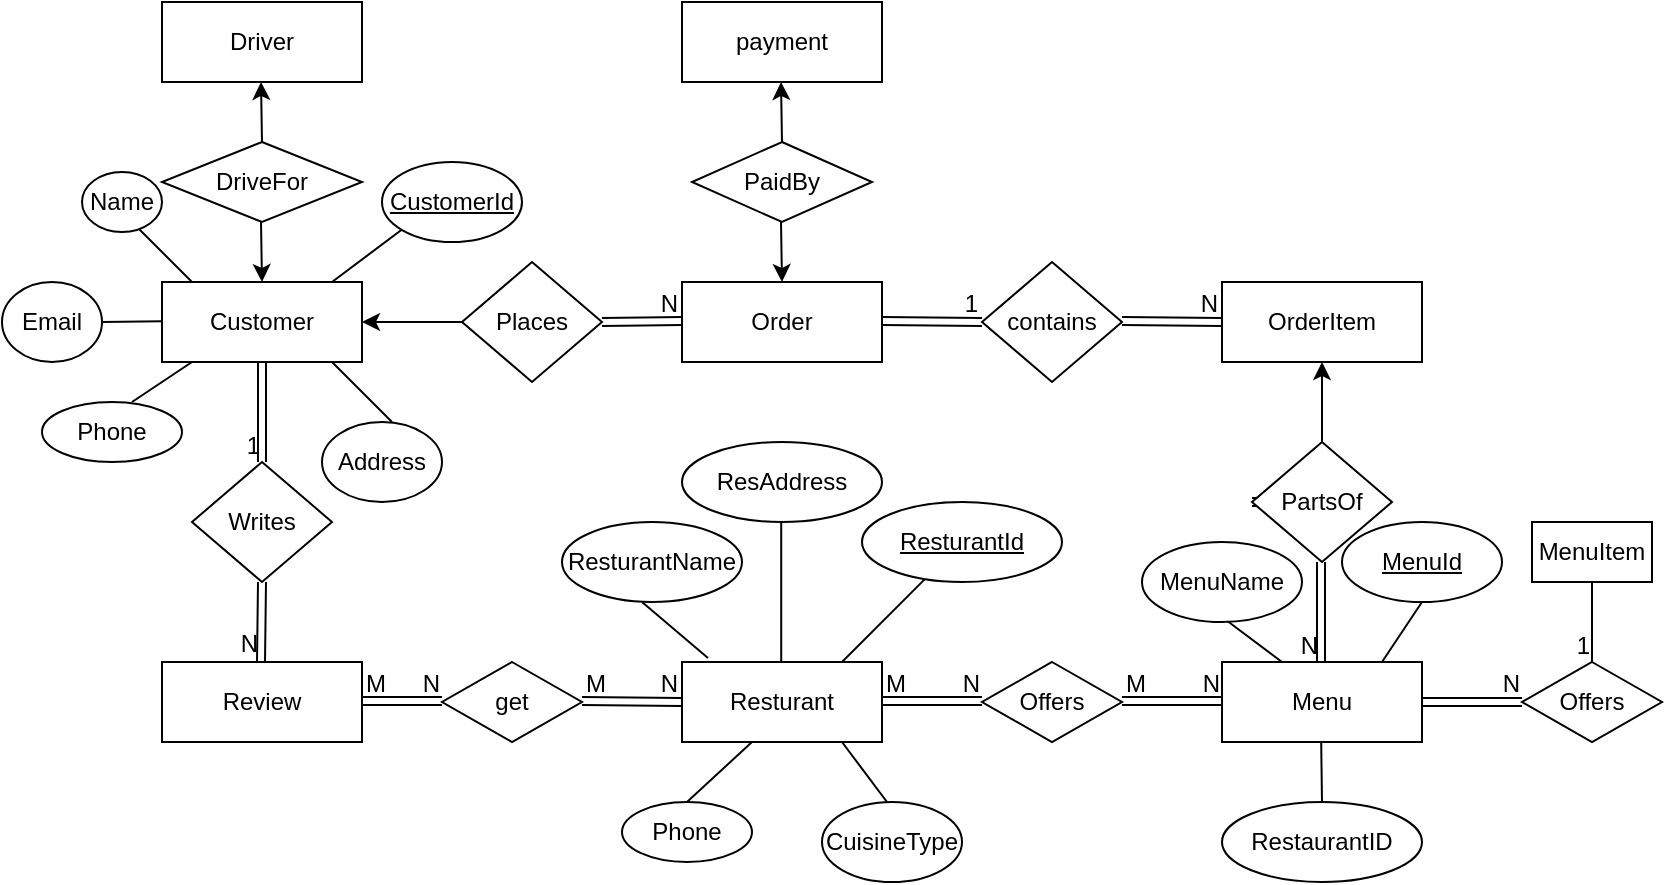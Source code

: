 <mxfile version="24.5.2" type="github">
  <diagram id="R2lEEEUBdFMjLlhIrx00" name="Page-1">
    <mxGraphModel dx="907" dy="418" grid="1" gridSize="10" guides="1" tooltips="1" connect="1" arrows="1" fold="1" page="1" pageScale="1" pageWidth="850" pageHeight="1100" math="0" shadow="0" extFonts="Permanent Marker^https://fonts.googleapis.com/css?family=Permanent+Marker">
      <root>
        <mxCell id="0" />
        <mxCell id="1" parent="0" />
        <mxCell id="y0n2fc8zz_9W35fDwO32-1" value="Customer" style="whiteSpace=wrap;html=1;align=center;" vertex="1" parent="1">
          <mxGeometry x="80" y="160" width="100" height="40" as="geometry" />
        </mxCell>
        <mxCell id="y0n2fc8zz_9W35fDwO32-16" value="" style="edgeStyle=orthogonalEdgeStyle;rounded=0;orthogonalLoop=1;jettySize=auto;html=1;" edge="1" parent="1" source="y0n2fc8zz_9W35fDwO32-2" target="y0n2fc8zz_9W35fDwO32-1">
          <mxGeometry relative="1" as="geometry" />
        </mxCell>
        <mxCell id="y0n2fc8zz_9W35fDwO32-2" value="Places" style="shape=rhombus;perimeter=rhombusPerimeter;whiteSpace=wrap;html=1;align=center;" vertex="1" parent="1">
          <mxGeometry x="230" y="150" width="70" height="60" as="geometry" />
        </mxCell>
        <mxCell id="y0n2fc8zz_9W35fDwO32-3" value="Order" style="whiteSpace=wrap;html=1;align=center;" vertex="1" parent="1">
          <mxGeometry x="340" y="160" width="100" height="40" as="geometry" />
        </mxCell>
        <mxCell id="y0n2fc8zz_9W35fDwO32-4" value="" style="shape=link;html=1;rounded=0;" edge="1" parent="1">
          <mxGeometry relative="1" as="geometry">
            <mxPoint x="300" y="180" as="sourcePoint" />
            <mxPoint x="340" y="179.5" as="targetPoint" />
          </mxGeometry>
        </mxCell>
        <mxCell id="y0n2fc8zz_9W35fDwO32-5" value="N" style="resizable=0;html=1;whiteSpace=wrap;align=right;verticalAlign=bottom;" connectable="0" vertex="1" parent="y0n2fc8zz_9W35fDwO32-4">
          <mxGeometry x="1" relative="1" as="geometry" />
        </mxCell>
        <mxCell id="y0n2fc8zz_9W35fDwO32-6" value="" style="shape=link;html=1;rounded=0;" edge="1" parent="1">
          <mxGeometry relative="1" as="geometry">
            <mxPoint x="440" y="179.5" as="sourcePoint" />
            <mxPoint x="490" y="180" as="targetPoint" />
          </mxGeometry>
        </mxCell>
        <mxCell id="y0n2fc8zz_9W35fDwO32-7" value="1" style="resizable=0;html=1;whiteSpace=wrap;align=right;verticalAlign=bottom;" connectable="0" vertex="1" parent="y0n2fc8zz_9W35fDwO32-6">
          <mxGeometry x="1" relative="1" as="geometry" />
        </mxCell>
        <mxCell id="y0n2fc8zz_9W35fDwO32-11" value="contains" style="shape=rhombus;perimeter=rhombusPerimeter;whiteSpace=wrap;html=1;align=center;" vertex="1" parent="1">
          <mxGeometry x="490" y="150" width="70" height="60" as="geometry" />
        </mxCell>
        <mxCell id="y0n2fc8zz_9W35fDwO32-12" value="OrderItem" style="whiteSpace=wrap;html=1;align=center;" vertex="1" parent="1">
          <mxGeometry x="610" y="160" width="100" height="40" as="geometry" />
        </mxCell>
        <mxCell id="y0n2fc8zz_9W35fDwO32-13" value="" style="shape=link;html=1;rounded=0;" edge="1" parent="1">
          <mxGeometry relative="1" as="geometry">
            <mxPoint x="560" y="179.5" as="sourcePoint" />
            <mxPoint x="610" y="180" as="targetPoint" />
          </mxGeometry>
        </mxCell>
        <mxCell id="y0n2fc8zz_9W35fDwO32-14" value="N" style="resizable=0;html=1;whiteSpace=wrap;align=right;verticalAlign=bottom;" connectable="0" vertex="1" parent="y0n2fc8zz_9W35fDwO32-13">
          <mxGeometry x="1" relative="1" as="geometry" />
        </mxCell>
        <mxCell id="y0n2fc8zz_9W35fDwO32-18" value="Review" style="whiteSpace=wrap;html=1;align=center;" vertex="1" parent="1">
          <mxGeometry x="80" y="350" width="100" height="40" as="geometry" />
        </mxCell>
        <mxCell id="y0n2fc8zz_9W35fDwO32-19" value="Writes" style="shape=rhombus;perimeter=rhombusPerimeter;whiteSpace=wrap;html=1;align=center;" vertex="1" parent="1">
          <mxGeometry x="95" y="250" width="70" height="60" as="geometry" />
        </mxCell>
        <mxCell id="y0n2fc8zz_9W35fDwO32-20" value="" style="shape=link;html=1;rounded=0;exitX=0.5;exitY=1;exitDx=0;exitDy=0;entryX=0.5;entryY=0;entryDx=0;entryDy=0;" edge="1" parent="1" source="y0n2fc8zz_9W35fDwO32-1" target="y0n2fc8zz_9W35fDwO32-19">
          <mxGeometry relative="1" as="geometry">
            <mxPoint x="110" y="190" as="sourcePoint" />
            <mxPoint x="130" y="200" as="targetPoint" />
          </mxGeometry>
        </mxCell>
        <mxCell id="y0n2fc8zz_9W35fDwO32-21" value="1" style="resizable=0;html=1;whiteSpace=wrap;align=right;verticalAlign=bottom;" connectable="0" vertex="1" parent="y0n2fc8zz_9W35fDwO32-20">
          <mxGeometry x="1" relative="1" as="geometry" />
        </mxCell>
        <mxCell id="y0n2fc8zz_9W35fDwO32-22" value="" style="shape=link;html=1;rounded=0;" edge="1" parent="1">
          <mxGeometry relative="1" as="geometry">
            <mxPoint x="130" y="310" as="sourcePoint" />
            <mxPoint x="129.5" y="350" as="targetPoint" />
          </mxGeometry>
        </mxCell>
        <mxCell id="y0n2fc8zz_9W35fDwO32-23" value="N" style="resizable=0;html=1;whiteSpace=wrap;align=right;verticalAlign=bottom;" connectable="0" vertex="1" parent="y0n2fc8zz_9W35fDwO32-22">
          <mxGeometry x="1" relative="1" as="geometry" />
        </mxCell>
        <mxCell id="y0n2fc8zz_9W35fDwO32-24" value="Resturant" style="whiteSpace=wrap;html=1;align=center;" vertex="1" parent="1">
          <mxGeometry x="340" y="350" width="100" height="40" as="geometry" />
        </mxCell>
        <mxCell id="y0n2fc8zz_9W35fDwO32-25" value="Offers" style="shape=rhombus;perimeter=rhombusPerimeter;whiteSpace=wrap;html=1;align=center;" vertex="1" parent="1">
          <mxGeometry x="490" y="350" width="70" height="40" as="geometry" />
        </mxCell>
        <mxCell id="y0n2fc8zz_9W35fDwO32-26" value="Menu" style="whiteSpace=wrap;html=1;align=center;" vertex="1" parent="1">
          <mxGeometry x="610" y="350" width="100" height="40" as="geometry" />
        </mxCell>
        <mxCell id="y0n2fc8zz_9W35fDwO32-27" value="" style="shape=link;html=1;rounded=0;" edge="1" parent="1">
          <mxGeometry relative="1" as="geometry">
            <mxPoint x="440" y="369.5" as="sourcePoint" />
            <mxPoint x="490" y="369.5" as="targetPoint" />
          </mxGeometry>
        </mxCell>
        <mxCell id="y0n2fc8zz_9W35fDwO32-28" value="M" style="resizable=0;html=1;whiteSpace=wrap;align=left;verticalAlign=bottom;" connectable="0" vertex="1" parent="y0n2fc8zz_9W35fDwO32-27">
          <mxGeometry x="-1" relative="1" as="geometry" />
        </mxCell>
        <mxCell id="y0n2fc8zz_9W35fDwO32-29" value="N" style="resizable=0;html=1;whiteSpace=wrap;align=right;verticalAlign=bottom;" connectable="0" vertex="1" parent="y0n2fc8zz_9W35fDwO32-27">
          <mxGeometry x="1" relative="1" as="geometry" />
        </mxCell>
        <mxCell id="y0n2fc8zz_9W35fDwO32-30" value="" style="shape=link;html=1;rounded=0;" edge="1" parent="1">
          <mxGeometry relative="1" as="geometry">
            <mxPoint x="560" y="369.5" as="sourcePoint" />
            <mxPoint x="610" y="369.5" as="targetPoint" />
          </mxGeometry>
        </mxCell>
        <mxCell id="y0n2fc8zz_9W35fDwO32-31" value="M" style="resizable=0;html=1;whiteSpace=wrap;align=left;verticalAlign=bottom;" connectable="0" vertex="1" parent="y0n2fc8zz_9W35fDwO32-30">
          <mxGeometry x="-1" relative="1" as="geometry" />
        </mxCell>
        <mxCell id="y0n2fc8zz_9W35fDwO32-32" value="N" style="resizable=0;html=1;whiteSpace=wrap;align=right;verticalAlign=bottom;" connectable="0" vertex="1" parent="y0n2fc8zz_9W35fDwO32-30">
          <mxGeometry x="1" relative="1" as="geometry" />
        </mxCell>
        <mxCell id="y0n2fc8zz_9W35fDwO32-36" value="" style="endArrow=classic;html=1;rounded=0;exitX=0.5;exitY=0;exitDx=0;exitDy=0;entryX=0.5;entryY=1;entryDx=0;entryDy=0;" edge="1" parent="1" source="y0n2fc8zz_9W35fDwO32-33" target="y0n2fc8zz_9W35fDwO32-12">
          <mxGeometry width="50" height="50" relative="1" as="geometry">
            <mxPoint x="659.5" y="200" as="sourcePoint" />
            <mxPoint x="660" y="220" as="targetPoint" />
          </mxGeometry>
        </mxCell>
        <mxCell id="y0n2fc8zz_9W35fDwO32-42" value="get" style="shape=rhombus;perimeter=rhombusPerimeter;whiteSpace=wrap;html=1;align=center;" vertex="1" parent="1">
          <mxGeometry x="220" y="350" width="70" height="40" as="geometry" />
        </mxCell>
        <mxCell id="y0n2fc8zz_9W35fDwO32-55" value="payment" style="whiteSpace=wrap;html=1;align=center;" vertex="1" parent="1">
          <mxGeometry x="340" y="20" width="100" height="40" as="geometry" />
        </mxCell>
        <mxCell id="y0n2fc8zz_9W35fDwO32-57" value="" style="shape=link;html=1;rounded=0;" edge="1" parent="1" target="y0n2fc8zz_9W35fDwO32-33">
          <mxGeometry relative="1" as="geometry">
            <mxPoint x="659.5" y="270" as="sourcePoint" />
            <mxPoint x="659.5" y="320" as="targetPoint" />
          </mxGeometry>
        </mxCell>
        <mxCell id="y0n2fc8zz_9W35fDwO32-33" value="PartsOf" style="shape=rhombus;perimeter=rhombusPerimeter;whiteSpace=wrap;html=1;align=center;" vertex="1" parent="1">
          <mxGeometry x="625" y="240" width="70" height="60" as="geometry" />
        </mxCell>
        <mxCell id="y0n2fc8zz_9W35fDwO32-59" value="PaidBy" style="shape=rhombus;perimeter=rhombusPerimeter;whiteSpace=wrap;html=1;align=center;" vertex="1" parent="1">
          <mxGeometry x="345" y="90" width="90" height="40" as="geometry" />
        </mxCell>
        <mxCell id="y0n2fc8zz_9W35fDwO32-62" value="" style="endArrow=classic;html=1;rounded=0;" edge="1" parent="1">
          <mxGeometry relative="1" as="geometry">
            <mxPoint x="390" y="90" as="sourcePoint" />
            <mxPoint x="389.5" y="60" as="targetPoint" />
          </mxGeometry>
        </mxCell>
        <mxCell id="y0n2fc8zz_9W35fDwO32-64" value="" style="endArrow=classic;html=1;rounded=0;" edge="1" parent="1">
          <mxGeometry width="50" height="50" relative="1" as="geometry">
            <mxPoint x="389.5" y="130" as="sourcePoint" />
            <mxPoint x="390" y="160" as="targetPoint" />
          </mxGeometry>
        </mxCell>
        <mxCell id="y0n2fc8zz_9W35fDwO32-73" value="" style="shape=link;html=1;rounded=0;" edge="1" parent="1">
          <mxGeometry relative="1" as="geometry">
            <mxPoint x="180" y="369.5" as="sourcePoint" />
            <mxPoint x="220" y="369.5" as="targetPoint" />
          </mxGeometry>
        </mxCell>
        <mxCell id="y0n2fc8zz_9W35fDwO32-74" value="M" style="resizable=0;html=1;whiteSpace=wrap;align=left;verticalAlign=bottom;" connectable="0" vertex="1" parent="y0n2fc8zz_9W35fDwO32-73">
          <mxGeometry x="-1" relative="1" as="geometry" />
        </mxCell>
        <mxCell id="y0n2fc8zz_9W35fDwO32-75" value="N" style="resizable=0;html=1;whiteSpace=wrap;align=right;verticalAlign=bottom;" connectable="0" vertex="1" parent="y0n2fc8zz_9W35fDwO32-73">
          <mxGeometry x="1" relative="1" as="geometry" />
        </mxCell>
        <mxCell id="y0n2fc8zz_9W35fDwO32-76" value="" style="shape=link;html=1;rounded=0;" edge="1" parent="1">
          <mxGeometry relative="1" as="geometry">
            <mxPoint x="290" y="369.5" as="sourcePoint" />
            <mxPoint x="340" y="370" as="targetPoint" />
          </mxGeometry>
        </mxCell>
        <mxCell id="y0n2fc8zz_9W35fDwO32-77" value="M" style="resizable=0;html=1;whiteSpace=wrap;align=left;verticalAlign=bottom;" connectable="0" vertex="1" parent="y0n2fc8zz_9W35fDwO32-76">
          <mxGeometry x="-1" relative="1" as="geometry" />
        </mxCell>
        <mxCell id="y0n2fc8zz_9W35fDwO32-78" value="N" style="resizable=0;html=1;whiteSpace=wrap;align=right;verticalAlign=bottom;" connectable="0" vertex="1" parent="y0n2fc8zz_9W35fDwO32-76">
          <mxGeometry x="1" relative="1" as="geometry" />
        </mxCell>
        <mxCell id="y0n2fc8zz_9W35fDwO32-79" value="" style="shape=link;html=1;rounded=0;" edge="1" parent="1">
          <mxGeometry relative="1" as="geometry">
            <mxPoint x="659.5" y="300" as="sourcePoint" />
            <mxPoint x="659.5" y="350" as="targetPoint" />
          </mxGeometry>
        </mxCell>
        <mxCell id="y0n2fc8zz_9W35fDwO32-80" value="N" style="resizable=0;html=1;whiteSpace=wrap;align=right;verticalAlign=bottom;" connectable="0" vertex="1" parent="y0n2fc8zz_9W35fDwO32-79">
          <mxGeometry x="1" relative="1" as="geometry" />
        </mxCell>
        <mxCell id="y0n2fc8zz_9W35fDwO32-81" value="DriveFor" style="shape=rhombus;perimeter=rhombusPerimeter;whiteSpace=wrap;html=1;align=center;" vertex="1" parent="1">
          <mxGeometry x="80" y="90" width="100" height="40" as="geometry" />
        </mxCell>
        <mxCell id="y0n2fc8zz_9W35fDwO32-82" value="Driver" style="whiteSpace=wrap;html=1;align=center;" vertex="1" parent="1">
          <mxGeometry x="80" y="20" width="100" height="40" as="geometry" />
        </mxCell>
        <mxCell id="y0n2fc8zz_9W35fDwO32-85" value="" style="endArrow=classic;html=1;rounded=0;" edge="1" parent="1">
          <mxGeometry width="50" height="50" relative="1" as="geometry">
            <mxPoint x="130" y="90" as="sourcePoint" />
            <mxPoint x="129.5" y="60" as="targetPoint" />
          </mxGeometry>
        </mxCell>
        <mxCell id="y0n2fc8zz_9W35fDwO32-87" value="" style="endArrow=classic;html=1;rounded=0;" edge="1" parent="1">
          <mxGeometry width="50" height="50" relative="1" as="geometry">
            <mxPoint x="129.5" y="130" as="sourcePoint" />
            <mxPoint x="130" y="160" as="targetPoint" />
          </mxGeometry>
        </mxCell>
        <mxCell id="y0n2fc8zz_9W35fDwO32-89" value="" style="endArrow=none;html=1;rounded=0;" edge="1" parent="1">
          <mxGeometry width="50" height="50" relative="1" as="geometry">
            <mxPoint x="165" y="160" as="sourcePoint" />
            <mxPoint x="205" y="130" as="targetPoint" />
          </mxGeometry>
        </mxCell>
        <mxCell id="y0n2fc8zz_9W35fDwO32-90" value="&lt;u&gt;CustomerId&lt;/u&gt;" style="ellipse;whiteSpace=wrap;html=1;align=center;" vertex="1" parent="1">
          <mxGeometry x="190" y="100" width="70" height="40" as="geometry" />
        </mxCell>
        <mxCell id="y0n2fc8zz_9W35fDwO32-91" value="" style="endArrow=none;html=1;rounded=0;" edge="1" parent="1">
          <mxGeometry width="50" height="50" relative="1" as="geometry">
            <mxPoint x="95" y="160" as="sourcePoint" />
            <mxPoint x="65" y="130" as="targetPoint" />
          </mxGeometry>
        </mxCell>
        <mxCell id="y0n2fc8zz_9W35fDwO32-92" value="Name" style="ellipse;whiteSpace=wrap;html=1;align=center;" vertex="1" parent="1">
          <mxGeometry x="40" y="105" width="40" height="30" as="geometry" />
        </mxCell>
        <mxCell id="y0n2fc8zz_9W35fDwO32-93" value="" style="endArrow=none;html=1;rounded=0;" edge="1" parent="1">
          <mxGeometry width="50" height="50" relative="1" as="geometry">
            <mxPoint x="65" y="220" as="sourcePoint" />
            <mxPoint x="95" y="200" as="targetPoint" />
          </mxGeometry>
        </mxCell>
        <mxCell id="y0n2fc8zz_9W35fDwO32-94" value="Phone" style="ellipse;whiteSpace=wrap;html=1;align=center;" vertex="1" parent="1">
          <mxGeometry x="20" y="220" width="70" height="30" as="geometry" />
        </mxCell>
        <mxCell id="y0n2fc8zz_9W35fDwO32-95" value="" style="endArrow=none;html=1;rounded=0;" edge="1" parent="1">
          <mxGeometry width="50" height="50" relative="1" as="geometry">
            <mxPoint x="165" y="200" as="sourcePoint" />
            <mxPoint x="195" y="230" as="targetPoint" />
          </mxGeometry>
        </mxCell>
        <mxCell id="y0n2fc8zz_9W35fDwO32-96" value="Address" style="ellipse;whiteSpace=wrap;html=1;align=center;" vertex="1" parent="1">
          <mxGeometry x="160" y="230" width="60" height="40" as="geometry" />
        </mxCell>
        <mxCell id="y0n2fc8zz_9W35fDwO32-97" value="" style="endArrow=none;html=1;rounded=0;" edge="1" parent="1" source="y0n2fc8zz_9W35fDwO32-98">
          <mxGeometry width="50" height="50" relative="1" as="geometry">
            <mxPoint x="40" y="179.6" as="sourcePoint" />
            <mxPoint x="80" y="179.6" as="targetPoint" />
          </mxGeometry>
        </mxCell>
        <mxCell id="y0n2fc8zz_9W35fDwO32-99" value="" style="endArrow=none;html=1;rounded=0;" edge="1" parent="1" target="y0n2fc8zz_9W35fDwO32-98">
          <mxGeometry width="50" height="50" relative="1" as="geometry">
            <mxPoint x="40" y="179.6" as="sourcePoint" />
            <mxPoint x="80" y="179.6" as="targetPoint" />
          </mxGeometry>
        </mxCell>
        <mxCell id="y0n2fc8zz_9W35fDwO32-98" value="Email" style="ellipse;whiteSpace=wrap;html=1;align=center;" vertex="1" parent="1">
          <mxGeometry y="160" width="50" height="40" as="geometry" />
        </mxCell>
        <mxCell id="y0n2fc8zz_9W35fDwO32-100" value="" style="endArrow=none;html=1;rounded=0;" edge="1" parent="1" target="y0n2fc8zz_9W35fDwO32-101">
          <mxGeometry width="50" height="50" relative="1" as="geometry">
            <mxPoint x="420" y="350" as="sourcePoint" />
            <mxPoint x="460" y="330" as="targetPoint" />
          </mxGeometry>
        </mxCell>
        <mxCell id="y0n2fc8zz_9W35fDwO32-101" value="&lt;u&gt;ResturantId&lt;/u&gt;" style="ellipse;whiteSpace=wrap;html=1;align=center;" vertex="1" parent="1">
          <mxGeometry x="430" y="270" width="100" height="40" as="geometry" />
        </mxCell>
        <mxCell id="y0n2fc8zz_9W35fDwO32-102" value="" style="endArrow=none;html=1;rounded=0;exitX=0.13;exitY=-0.05;exitDx=0;exitDy=0;exitPerimeter=0;" edge="1" parent="1" source="y0n2fc8zz_9W35fDwO32-24">
          <mxGeometry width="50" height="50" relative="1" as="geometry">
            <mxPoint x="360" y="340" as="sourcePoint" />
            <mxPoint x="320" y="320" as="targetPoint" />
          </mxGeometry>
        </mxCell>
        <mxCell id="y0n2fc8zz_9W35fDwO32-103" value="ResturantName" style="ellipse;whiteSpace=wrap;html=1;align=center;" vertex="1" parent="1">
          <mxGeometry x="280" y="280" width="90" height="40" as="geometry" />
        </mxCell>
        <mxCell id="y0n2fc8zz_9W35fDwO32-104" value="" style="endArrow=none;html=1;rounded=0;" edge="1" parent="1">
          <mxGeometry width="50" height="50" relative="1" as="geometry">
            <mxPoint x="389.6" y="350" as="sourcePoint" />
            <mxPoint x="389.6" y="280" as="targetPoint" />
          </mxGeometry>
        </mxCell>
        <mxCell id="y0n2fc8zz_9W35fDwO32-105" value="ResAddress" style="ellipse;whiteSpace=wrap;html=1;align=center;" vertex="1" parent="1">
          <mxGeometry x="340" y="240" width="100" height="40" as="geometry" />
        </mxCell>
        <mxCell id="y0n2fc8zz_9W35fDwO32-106" value="" style="endArrow=none;html=1;rounded=0;" edge="1" parent="1" target="y0n2fc8zz_9W35fDwO32-107">
          <mxGeometry width="50" height="50" relative="1" as="geometry">
            <mxPoint x="350" y="430" as="sourcePoint" />
            <mxPoint x="370" y="390" as="targetPoint" />
          </mxGeometry>
        </mxCell>
        <mxCell id="y0n2fc8zz_9W35fDwO32-107" value="Phone" style="ellipse;whiteSpace=wrap;html=1;align=center;" vertex="1" parent="1">
          <mxGeometry x="310" y="420" width="65" height="30" as="geometry" />
        </mxCell>
        <mxCell id="y0n2fc8zz_9W35fDwO32-108" value="" style="endArrow=none;html=1;rounded=0;exitX=0.5;exitY=0;exitDx=0;exitDy=0;" edge="1" parent="1" source="y0n2fc8zz_9W35fDwO32-107">
          <mxGeometry width="50" height="50" relative="1" as="geometry">
            <mxPoint x="325" y="440" as="sourcePoint" />
            <mxPoint x="375" y="390" as="targetPoint" />
          </mxGeometry>
        </mxCell>
        <mxCell id="y0n2fc8zz_9W35fDwO32-109" value="" style="endArrow=none;html=1;rounded=0;" edge="1" parent="1">
          <mxGeometry width="50" height="50" relative="1" as="geometry">
            <mxPoint x="450" y="430" as="sourcePoint" />
            <mxPoint x="420" y="390" as="targetPoint" />
          </mxGeometry>
        </mxCell>
        <mxCell id="y0n2fc8zz_9W35fDwO32-110" value="CuisineType" style="ellipse;whiteSpace=wrap;html=1;align=center;" vertex="1" parent="1">
          <mxGeometry x="410" y="420" width="70" height="40" as="geometry" />
        </mxCell>
        <mxCell id="y0n2fc8zz_9W35fDwO32-111" value="" style="endArrow=none;html=1;rounded=0;" edge="1" parent="1">
          <mxGeometry width="50" height="50" relative="1" as="geometry">
            <mxPoint x="690" y="350" as="sourcePoint" />
            <mxPoint x="710" y="320" as="targetPoint" />
          </mxGeometry>
        </mxCell>
        <mxCell id="y0n2fc8zz_9W35fDwO32-112" value="&lt;u&gt;MenuId&lt;/u&gt;" style="ellipse;whiteSpace=wrap;html=1;align=center;" vertex="1" parent="1">
          <mxGeometry x="670" y="280" width="80" height="40" as="geometry" />
        </mxCell>
        <mxCell id="y0n2fc8zz_9W35fDwO32-113" value="" style="endArrow=none;html=1;rounded=0;" edge="1" parent="1">
          <mxGeometry width="50" height="50" relative="1" as="geometry">
            <mxPoint x="640" y="350" as="sourcePoint" />
            <mxPoint x="600" y="320" as="targetPoint" />
          </mxGeometry>
        </mxCell>
        <mxCell id="y0n2fc8zz_9W35fDwO32-114" value="MenuName" style="ellipse;whiteSpace=wrap;html=1;align=center;" vertex="1" parent="1">
          <mxGeometry x="570" y="290" width="80" height="40" as="geometry" />
        </mxCell>
        <mxCell id="y0n2fc8zz_9W35fDwO32-115" value="" style="endArrow=none;html=1;rounded=0;" edge="1" parent="1">
          <mxGeometry width="50" height="50" relative="1" as="geometry">
            <mxPoint x="660" y="420" as="sourcePoint" />
            <mxPoint x="659.6" y="390" as="targetPoint" />
          </mxGeometry>
        </mxCell>
        <mxCell id="y0n2fc8zz_9W35fDwO32-116" value="RestaurantID" style="ellipse;whiteSpace=wrap;html=1;align=center;" vertex="1" parent="1">
          <mxGeometry x="610" y="420" width="100" height="40" as="geometry" />
        </mxCell>
        <mxCell id="y0n2fc8zz_9W35fDwO32-120" style="edgeStyle=orthogonalEdgeStyle;rounded=0;orthogonalLoop=1;jettySize=auto;html=1;exitX=0.5;exitY=1;exitDx=0;exitDy=0;" edge="1" parent="1">
          <mxGeometry relative="1" as="geometry">
            <mxPoint x="775" y="400" as="sourcePoint" />
            <mxPoint x="775" y="400" as="targetPoint" />
          </mxGeometry>
        </mxCell>
        <mxCell id="y0n2fc8zz_9W35fDwO32-122" value="Offers" style="shape=rhombus;perimeter=rhombusPerimeter;whiteSpace=wrap;html=1;align=center;" vertex="1" parent="1">
          <mxGeometry x="760" y="350" width="70" height="40" as="geometry" />
        </mxCell>
        <mxCell id="y0n2fc8zz_9W35fDwO32-124" value="" style="shape=link;html=1;rounded=0;" edge="1" parent="1">
          <mxGeometry relative="1" as="geometry">
            <mxPoint x="710" y="370" as="sourcePoint" />
            <mxPoint x="760" y="369.67" as="targetPoint" />
            <Array as="points">
              <mxPoint x="760" y="370" />
            </Array>
          </mxGeometry>
        </mxCell>
        <mxCell id="y0n2fc8zz_9W35fDwO32-125" value="N" style="resizable=0;html=1;whiteSpace=wrap;align=right;verticalAlign=bottom;" connectable="0" vertex="1" parent="y0n2fc8zz_9W35fDwO32-124">
          <mxGeometry x="1" relative="1" as="geometry" />
        </mxCell>
        <mxCell id="y0n2fc8zz_9W35fDwO32-126" value="" style="endArrow=none;html=1;rounded=0;entryX=0.5;entryY=0;entryDx=0;entryDy=0;" edge="1" parent="1" target="y0n2fc8zz_9W35fDwO32-122">
          <mxGeometry relative="1" as="geometry">
            <mxPoint x="795" y="310" as="sourcePoint" />
            <mxPoint x="855" y="234.67" as="targetPoint" />
          </mxGeometry>
        </mxCell>
        <mxCell id="y0n2fc8zz_9W35fDwO32-127" value="1" style="resizable=0;html=1;whiteSpace=wrap;align=right;verticalAlign=bottom;" connectable="0" vertex="1" parent="y0n2fc8zz_9W35fDwO32-126">
          <mxGeometry x="1" relative="1" as="geometry" />
        </mxCell>
        <mxCell id="y0n2fc8zz_9W35fDwO32-129" value="MenuItem" style="whiteSpace=wrap;html=1;align=center;" vertex="1" parent="1">
          <mxGeometry x="765" y="280" width="60" height="30" as="geometry" />
        </mxCell>
      </root>
    </mxGraphModel>
  </diagram>
</mxfile>
